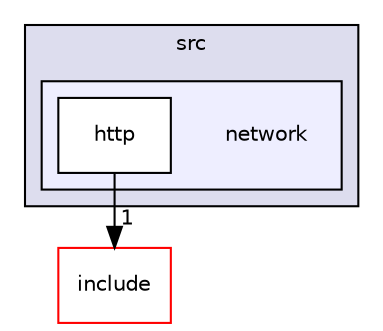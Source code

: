 digraph "libraries/fc/src/network" {
  compound=true
  node [ fontsize="10", fontname="Helvetica"];
  edge [ labelfontsize="10", labelfontname="Helvetica"];
  subgraph clusterdir_cf0f4a03667f4d32017c752ae330ec36 {
    graph [ bgcolor="#ddddee", pencolor="black", label="src" fontname="Helvetica", fontsize="10", URL="dir_cf0f4a03667f4d32017c752ae330ec36.html"]
  subgraph clusterdir_c141b3ed20ae933668d075644aa49293 {
    graph [ bgcolor="#eeeeff", pencolor="black", label="" URL="dir_c141b3ed20ae933668d075644aa49293.html"];
    dir_c141b3ed20ae933668d075644aa49293 [shape=plaintext label="network"];
    dir_c6dfad6cb537421b66d5fff8d5eb8d1f [shape=box label="http" color="black" fillcolor="white" style="filled" URL="dir_c6dfad6cb537421b66d5fff8d5eb8d1f.html"];
  }
  }
  dir_1c038c3f105811b552ea4d405d1d79e4 [shape=box label="include" fillcolor="white" style="filled" color="red" URL="dir_1c038c3f105811b552ea4d405d1d79e4.html"];
  dir_c6dfad6cb537421b66d5fff8d5eb8d1f->dir_1c038c3f105811b552ea4d405d1d79e4 [headlabel="1", labeldistance=1.5 headhref="dir_001734_000011.html"];
}
